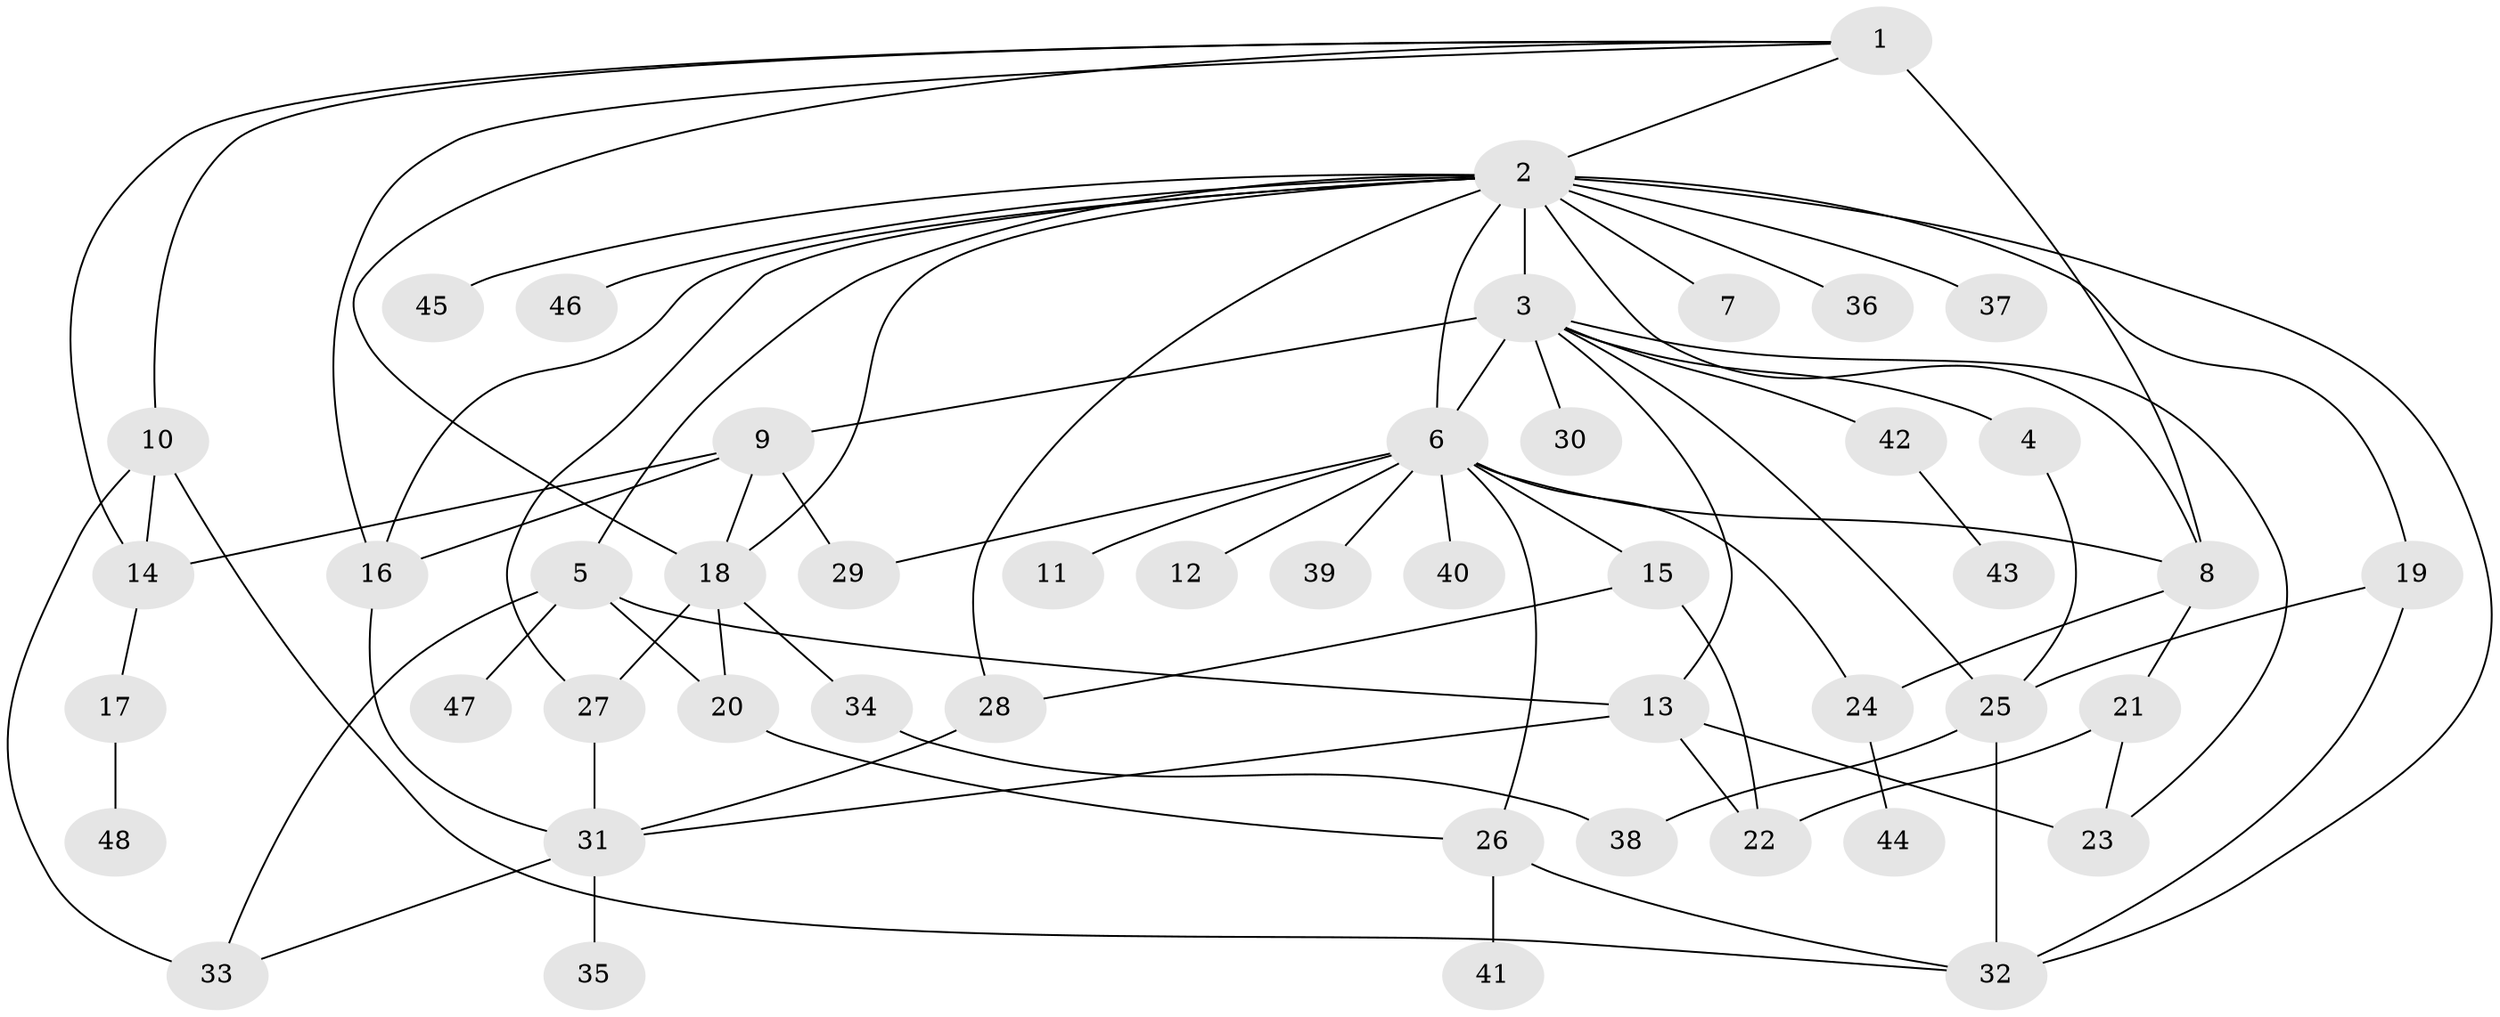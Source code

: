 // original degree distribution, {11: 0.010526315789473684, 23: 0.010526315789473684, 10: 0.021052631578947368, 2: 0.23157894736842105, 7: 0.031578947368421054, 12: 0.010526315789473684, 1: 0.47368421052631576, 5: 0.07368421052631578, 3: 0.06315789473684211, 9: 0.010526315789473684, 4: 0.042105263157894736, 6: 0.021052631578947368}
// Generated by graph-tools (version 1.1) at 2025/35/03/09/25 02:35:44]
// undirected, 48 vertices, 79 edges
graph export_dot {
graph [start="1"]
  node [color=gray90,style=filled];
  1;
  2;
  3;
  4;
  5;
  6;
  7;
  8;
  9;
  10;
  11;
  12;
  13;
  14;
  15;
  16;
  17;
  18;
  19;
  20;
  21;
  22;
  23;
  24;
  25;
  26;
  27;
  28;
  29;
  30;
  31;
  32;
  33;
  34;
  35;
  36;
  37;
  38;
  39;
  40;
  41;
  42;
  43;
  44;
  45;
  46;
  47;
  48;
  1 -- 2 [weight=1.0];
  1 -- 8 [weight=5.0];
  1 -- 10 [weight=1.0];
  1 -- 14 [weight=1.0];
  1 -- 16 [weight=1.0];
  1 -- 18 [weight=1.0];
  2 -- 3 [weight=1.0];
  2 -- 5 [weight=1.0];
  2 -- 6 [weight=1.0];
  2 -- 7 [weight=1.0];
  2 -- 8 [weight=2.0];
  2 -- 16 [weight=1.0];
  2 -- 18 [weight=1.0];
  2 -- 19 [weight=1.0];
  2 -- 27 [weight=1.0];
  2 -- 28 [weight=1.0];
  2 -- 32 [weight=1.0];
  2 -- 36 [weight=1.0];
  2 -- 37 [weight=1.0];
  2 -- 45 [weight=1.0];
  2 -- 46 [weight=1.0];
  3 -- 4 [weight=1.0];
  3 -- 6 [weight=1.0];
  3 -- 9 [weight=1.0];
  3 -- 13 [weight=1.0];
  3 -- 23 [weight=1.0];
  3 -- 25 [weight=1.0];
  3 -- 30 [weight=1.0];
  3 -- 42 [weight=1.0];
  4 -- 25 [weight=1.0];
  5 -- 13 [weight=1.0];
  5 -- 20 [weight=1.0];
  5 -- 33 [weight=1.0];
  5 -- 47 [weight=1.0];
  6 -- 8 [weight=1.0];
  6 -- 11 [weight=1.0];
  6 -- 12 [weight=1.0];
  6 -- 15 [weight=1.0];
  6 -- 24 [weight=1.0];
  6 -- 26 [weight=1.0];
  6 -- 29 [weight=1.0];
  6 -- 39 [weight=1.0];
  6 -- 40 [weight=1.0];
  8 -- 21 [weight=1.0];
  8 -- 24 [weight=1.0];
  9 -- 14 [weight=1.0];
  9 -- 16 [weight=3.0];
  9 -- 18 [weight=1.0];
  9 -- 29 [weight=1.0];
  10 -- 14 [weight=1.0];
  10 -- 32 [weight=1.0];
  10 -- 33 [weight=1.0];
  13 -- 22 [weight=1.0];
  13 -- 23 [weight=4.0];
  13 -- 31 [weight=1.0];
  14 -- 17 [weight=1.0];
  15 -- 22 [weight=3.0];
  15 -- 28 [weight=1.0];
  16 -- 31 [weight=1.0];
  17 -- 48 [weight=1.0];
  18 -- 20 [weight=3.0];
  18 -- 27 [weight=1.0];
  18 -- 34 [weight=1.0];
  19 -- 25 [weight=1.0];
  19 -- 32 [weight=1.0];
  20 -- 26 [weight=1.0];
  21 -- 22 [weight=1.0];
  21 -- 23 [weight=1.0];
  24 -- 44 [weight=1.0];
  25 -- 32 [weight=1.0];
  25 -- 38 [weight=3.0];
  26 -- 32 [weight=1.0];
  26 -- 41 [weight=1.0];
  27 -- 31 [weight=1.0];
  28 -- 31 [weight=1.0];
  31 -- 33 [weight=1.0];
  31 -- 35 [weight=1.0];
  34 -- 38 [weight=1.0];
  42 -- 43 [weight=1.0];
}
